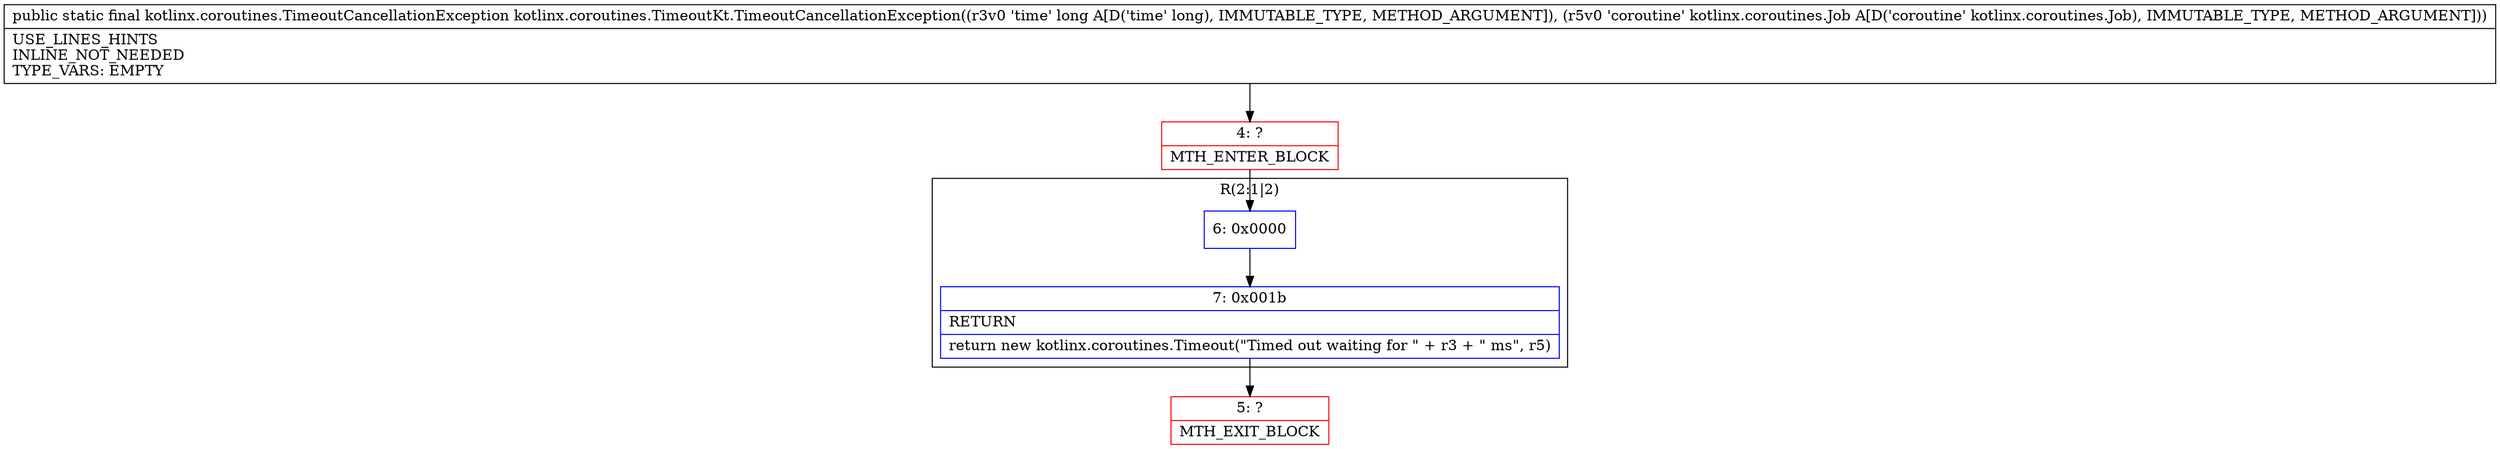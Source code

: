digraph "CFG forkotlinx.coroutines.TimeoutKt.TimeoutCancellationException(JLkotlinx\/coroutines\/Job;)Lkotlinx\/coroutines\/TimeoutCancellationException;" {
subgraph cluster_Region_1114375672 {
label = "R(2:1|2)";
node [shape=record,color=blue];
Node_6 [shape=record,label="{6\:\ 0x0000}"];
Node_7 [shape=record,label="{7\:\ 0x001b|RETURN\l|return new kotlinx.coroutines.Timeout(\"Timed out waiting for \" + r3 + \" ms\", r5)\l}"];
}
Node_4 [shape=record,color=red,label="{4\:\ ?|MTH_ENTER_BLOCK\l}"];
Node_5 [shape=record,color=red,label="{5\:\ ?|MTH_EXIT_BLOCK\l}"];
MethodNode[shape=record,label="{public static final kotlinx.coroutines.TimeoutCancellationException kotlinx.coroutines.TimeoutKt.TimeoutCancellationException((r3v0 'time' long A[D('time' long), IMMUTABLE_TYPE, METHOD_ARGUMENT]), (r5v0 'coroutine' kotlinx.coroutines.Job A[D('coroutine' kotlinx.coroutines.Job), IMMUTABLE_TYPE, METHOD_ARGUMENT]))  | USE_LINES_HINTS\lINLINE_NOT_NEEDED\lTYPE_VARS: EMPTY\l}"];
MethodNode -> Node_4;Node_6 -> Node_7;
Node_7 -> Node_5;
Node_4 -> Node_6;
}

